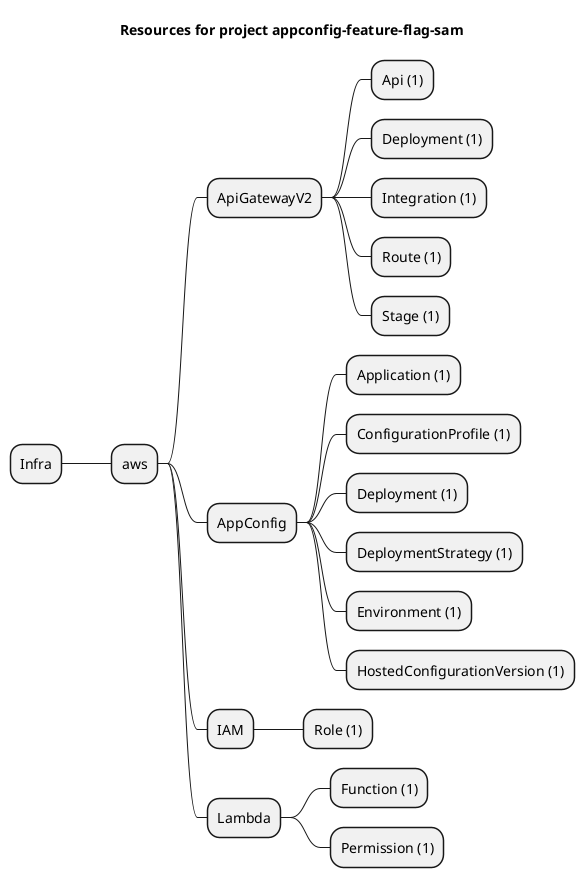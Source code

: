 @startmindmap
title Resources for project appconfig-feature-flag-sam
skinparam monochrome true
+ Infra
++ aws
+++ ApiGatewayV2
++++ Api (1)
++++ Deployment (1)
++++ Integration (1)
++++ Route (1)
++++ Stage (1)
+++ AppConfig
++++ Application (1)
++++ ConfigurationProfile (1)
++++ Deployment (1)
++++ DeploymentStrategy (1)
++++ Environment (1)
++++ HostedConfigurationVersion (1)
+++ IAM
++++ Role (1)
+++ Lambda
++++ Function (1)
++++ Permission (1)
@endmindmap